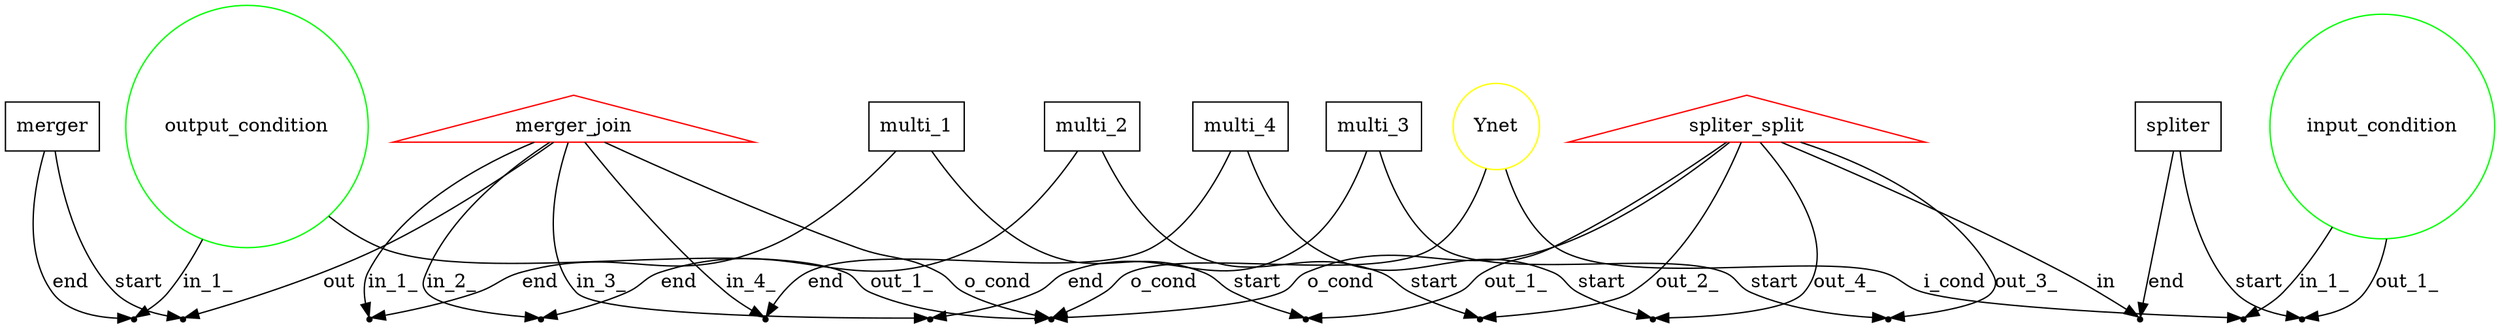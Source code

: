digraph {
//A_5_DECOMP 
	merger_join[shape=triangle, color=red];
	merger_join->_multi_1_merger_join[label=in_1_];
	merger_join->_multi_2_merger_join[label=in_2_];
	merger_join->_multi_3_merger_join[label=in_3_];
	merger_join->_multi_4_merger_join[label=in_4_];
	merger_join->_merger_join_merger[label=out];
	merger_join->_output_condition_Ynet_spliter_split_merger_join[label=o_cond];
	multi_2[shape=box];
	multi_2->_multi_2_spliter_split[label=start];
	multi_2->_multi_2_merger_join[label=end];
	multi_1[shape=box];
	multi_1->_multi_1_spliter_split[label=start];
	multi_1->_multi_1_merger_join[label=end];
	spliter[shape=box];
	spliter->_spliter_input_condition[label=start];
	spliter->_spliter_split_spliter[label=end];
	multi_4[shape=box];
	multi_4->_multi_4_spliter_split[label=start];
	multi_4->_multi_4_merger_join[label=end];
	multi_3[shape=box];
	multi_3->_multi_3_spliter_split[label=start];
	multi_3->_multi_3_merger_join[label=end];
	output_condition[shape=circle, color=green];
	output_condition->_merger_output_condition[label=in_1_];
	output_condition->_output_condition_Ynet_spliter_split_merger_join[label=out_1_];
	merger[shape=box];
	merger->_merger_join_merger[label=start];
	merger->_merger_output_condition[label=end];
	spliter_split[shape=triangle, color=red];
	spliter_split->_spliter_split_spliter[label=in];
	spliter_split->_multi_1_spliter_split[label=out_1_];
	spliter_split->_multi_2_spliter_split[label=out_2_];
	spliter_split->_multi_3_spliter_split[label=out_3_];
	spliter_split->_multi_4_spliter_split[label=out_4_];
	spliter_split->_output_condition_Ynet_spliter_split_merger_join[label=o_cond];
	input_condition[shape=circle, color=green];
	input_condition->_input_condition_Ynet[label=in_1_];
	input_condition->_spliter_input_condition[label=out_1_];
	Ynet[shape=circle, color=yellow];
	Ynet->_input_condition_Ynet[label=i_cond];
	Ynet->_output_condition_Ynet_spliter_split_merger_join[label=o_cond];
	_input_condition_Ynet [shape=point];
	_output_condition_Ynet_spliter_split_merger_join [shape=point];
	_spliter_input_condition [shape=point];
	_spliter_split_spliter [shape=point];
	_merger_output_condition [shape=point];
	_merger_join_merger [shape=point];
	_multi_1_spliter_split [shape=point];
	_multi_1_merger_join [shape=point];
	_multi_2_spliter_split [shape=point];
	_multi_2_merger_join [shape=point];
	_multi_3_spliter_split [shape=point];
	_multi_3_merger_join [shape=point];
	_multi_4_spliter_split [shape=point];
	_multi_4_merger_join [shape=point];
}
